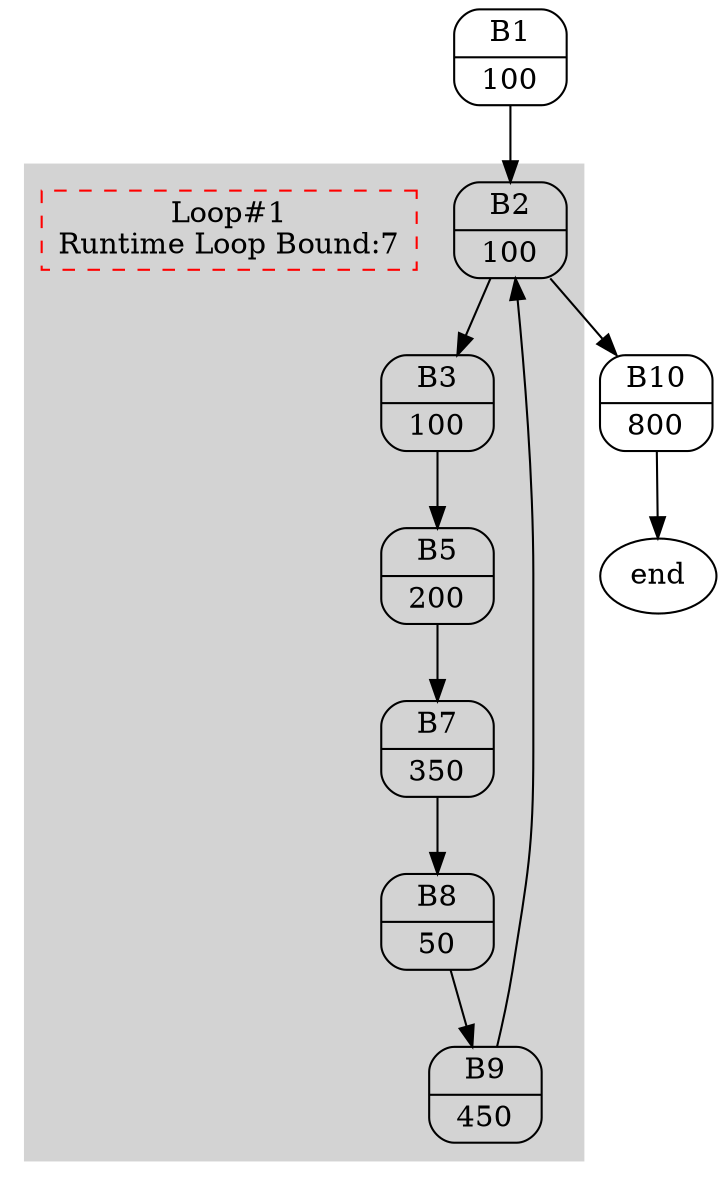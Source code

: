 digraph task3 {
	subgraph cluster0 {
		style = filled;
		color = lightgrey;
		proc2 -> proc3;
		proc3 -> proc5;
		proc5 -> proc7;
		proc7 -> proc8;
		proc8 -> proc9;
		proc9 -> proc2;
		A [
		 label="Loop#1\nRuntime Loop Bound:7"
		 width = 1
		 shape = box
		 style = dashed
		 color = red
		 size = 5
		];
		//{rank=same; proc5, proc6}

	}
	subgraph Basic_Block {
		proc1 [label = "{<f0> B1|<f1> 100}" shape = Mrecord];
		proc2 [label = "{<f0> B2|<f1> 100}" shape = Mrecord];
		proc3 [label = "{<f0> B3|<f1> 100}" shape = Mrecord];
		proc5 [label = "{<f0> B5|<f1> 200}" shape = Mrecord];
		proc7 [label = "{<f0> B7|<f1> 350}" shape = Mrecord];
		proc8 [label = "{<f0> B8|<f1> 50}" shape = Mrecord];
		proc9 [label = "{<f0> B9|<f1> 450}" shape = Mrecord];
		proc10 [label = "{<f0> B10|<f1> 800}" shape = Mrecord];
	}
	proc1 -> proc2;
	proc2 -> proc10;
	proc10 -> end;
}
